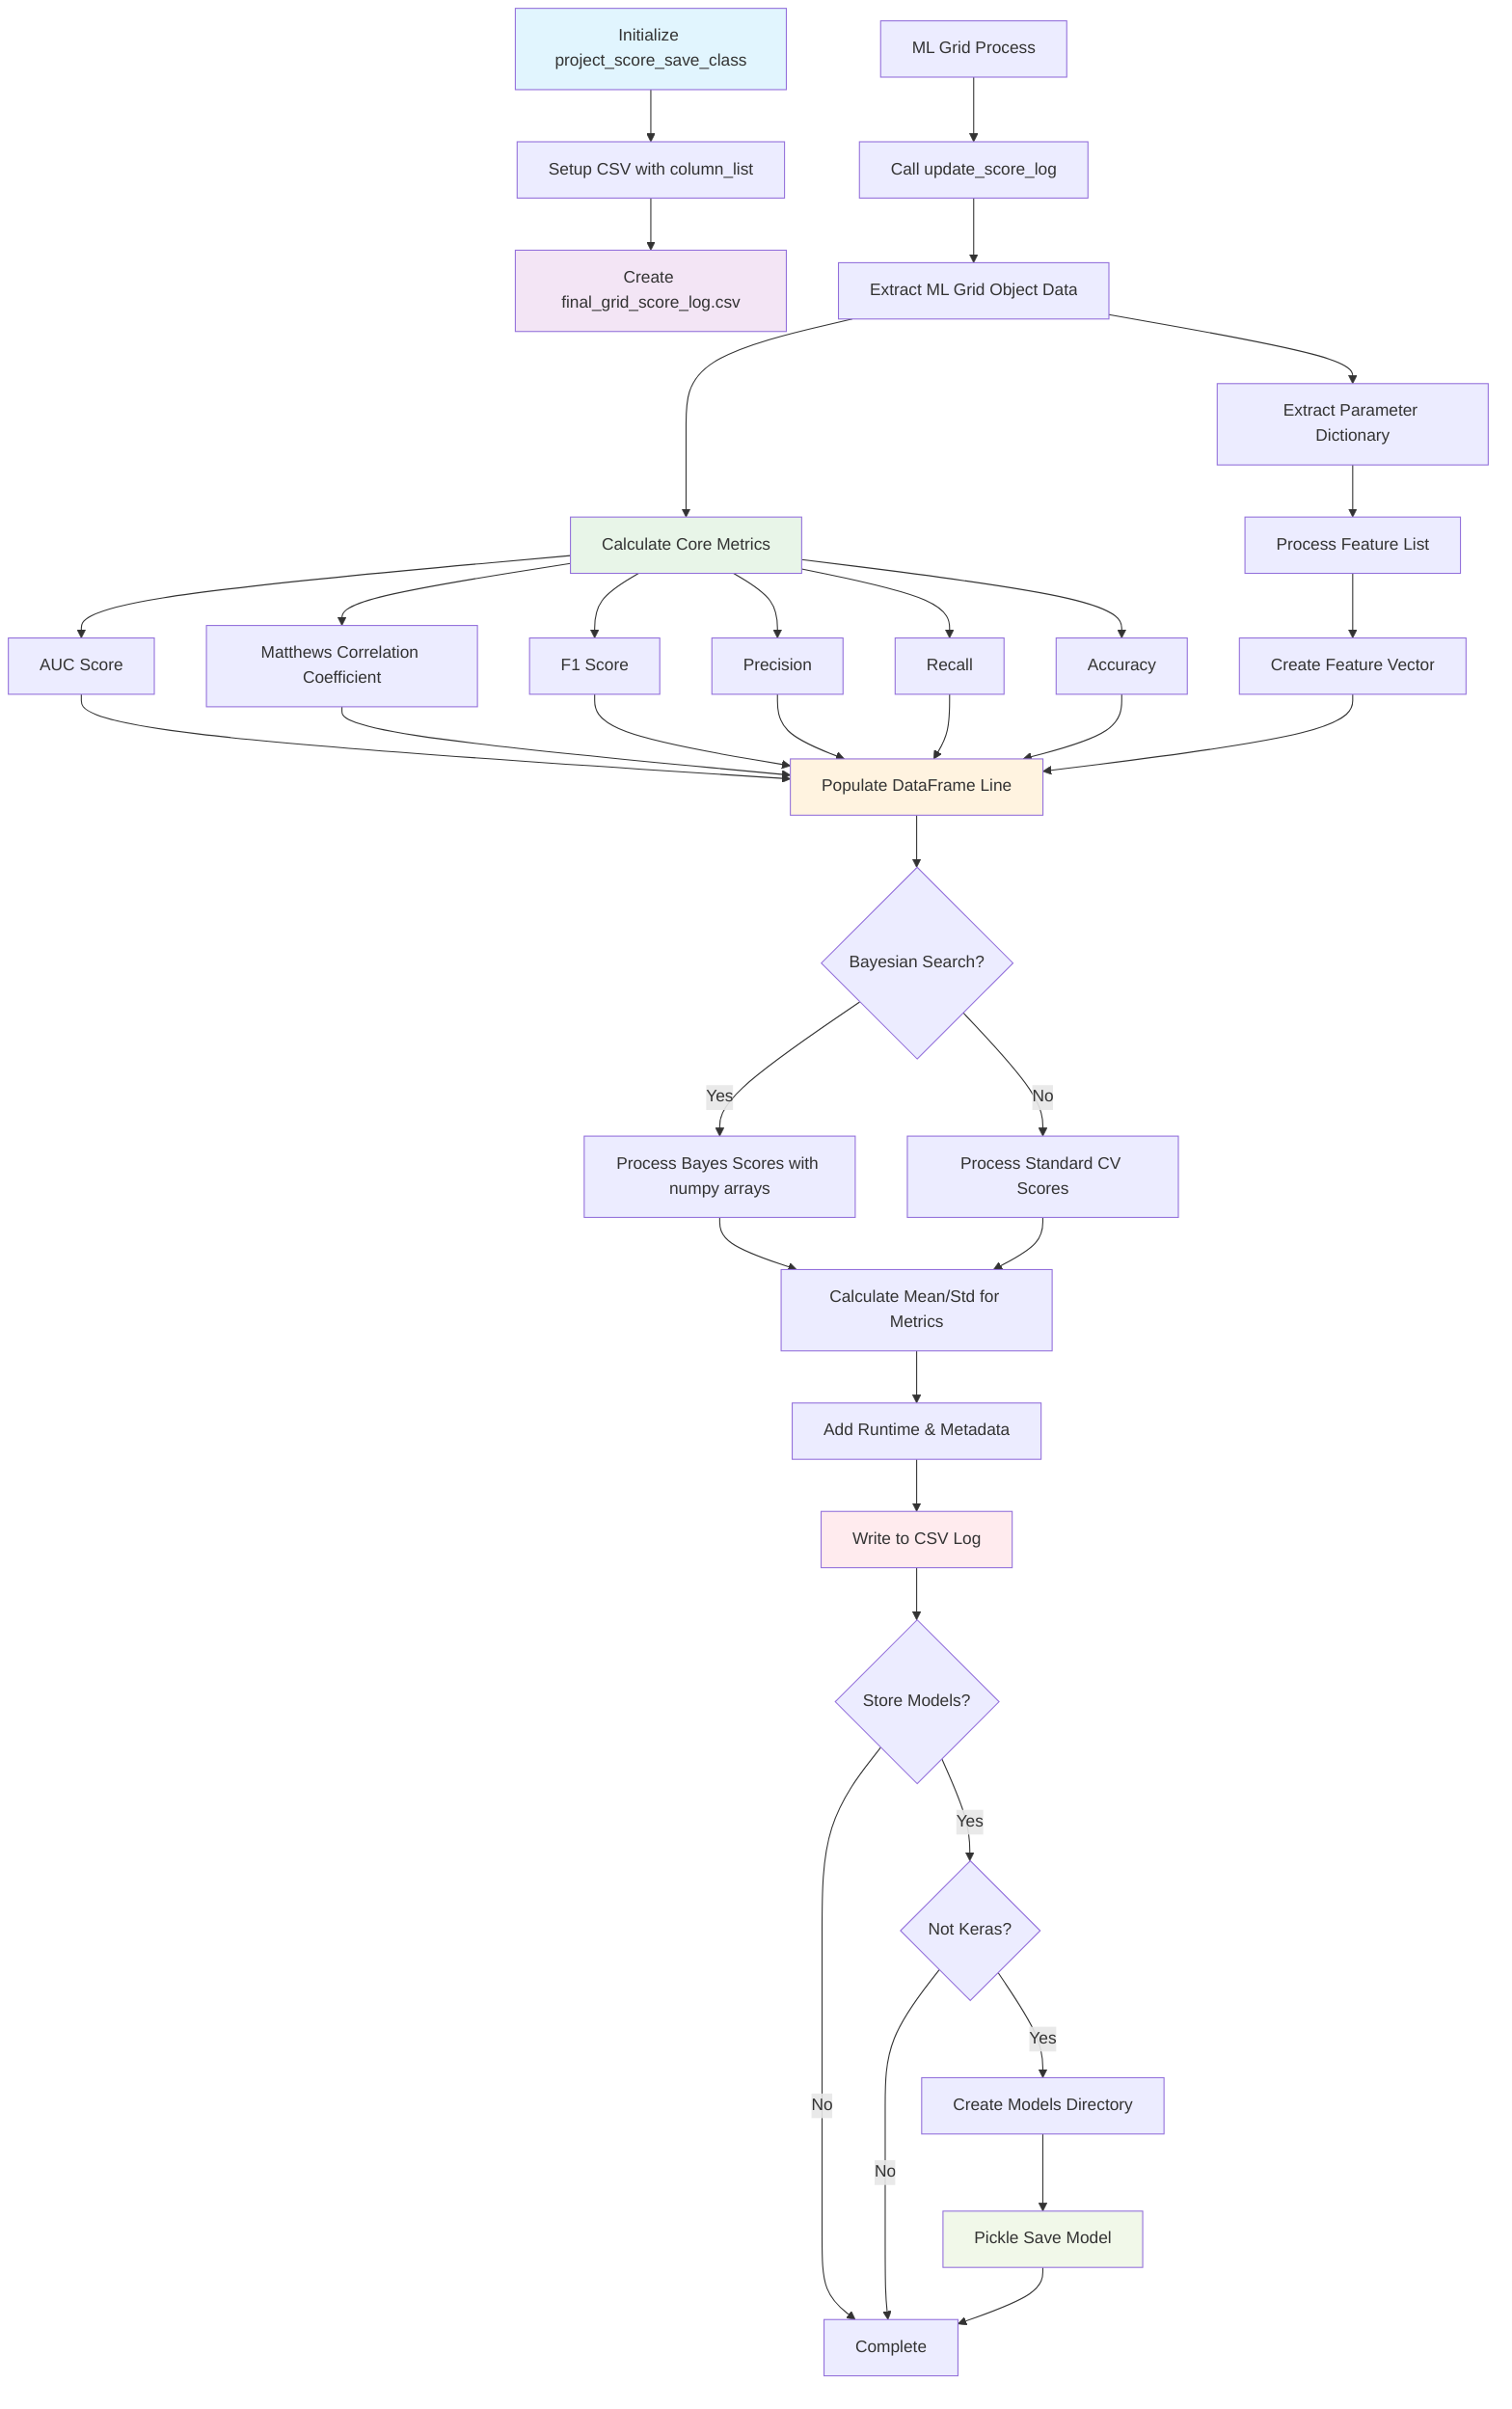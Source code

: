 flowchart TD
    A[Initialize project_score_save_class] --> B[Setup CSV with column_list]
    B --> C[Create final_grid_score_log.csv]
    
    D[ML Grid Process] --> E[Call update_score_log]
    E --> F[Extract ML Grid Object Data]
    
    F --> G[Calculate Core Metrics]
    G --> G1[AUC Score]
    G --> G2[Matthews Correlation Coefficient]
    G --> G3[F1 Score]
    G --> G4[Precision]
    G --> G5[Recall]
    G --> G6[Accuracy]
    
    F --> H[Extract Parameter Dictionary]
    H --> I[Process Feature List]
    I --> J[Create Feature Vector]
    
    G1 --> K[Populate DataFrame Line]
    G2 --> K
    G3 --> K
    G4 --> K
    G5 --> K
    G6 --> K
    J --> K
    
    K --> L{Bayesian Search?}
    L -->|Yes| M[Process Bayes Scores with numpy arrays]
    L -->|No| N[Process Standard CV Scores]
    
    M --> O[Calculate Mean/Std for Metrics]
    N --> O
    
    O --> P[Add Runtime & Metadata]
    P --> Q[Write to CSV Log]
    
    Q --> R{Store Models?}
    R -->|Yes| S{Not Keras?}
    R -->|No| T[Complete]
    
    S -->|Yes| U[Create Models Directory]
    S -->|No| T
    
    U --> V[Pickle Save Model]
    V --> T
    
    style A fill:#e1f5fe
    style C fill:#f3e5f5
    style G fill:#e8f5e8
    style K fill:#fff3e0
    style Q fill:#ffebee
    style V fill:#f1f8e9